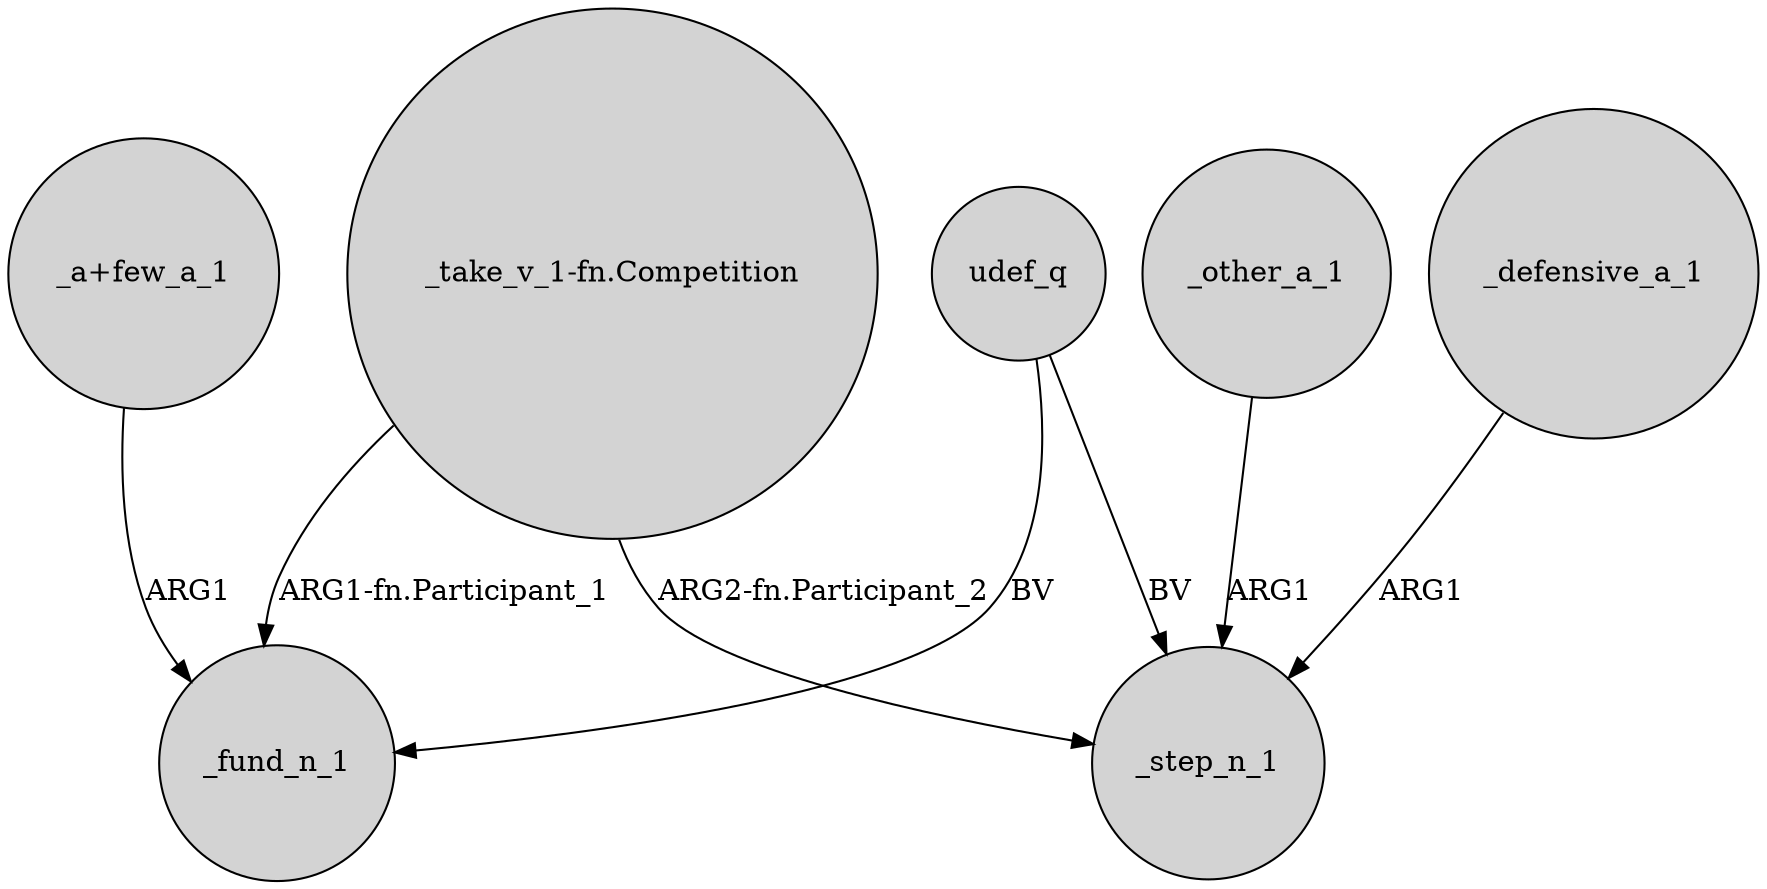 digraph {
	node [shape=circle style=filled]
	udef_q -> _fund_n_1 [label=BV]
	_defensive_a_1 -> _step_n_1 [label=ARG1]
	"_take_v_1-fn.Competition" -> _step_n_1 [label="ARG2-fn.Participant_2"]
	_other_a_1 -> _step_n_1 [label=ARG1]
	udef_q -> _step_n_1 [label=BV]
	"_a+few_a_1" -> _fund_n_1 [label=ARG1]
	"_take_v_1-fn.Competition" -> _fund_n_1 [label="ARG1-fn.Participant_1"]
}
